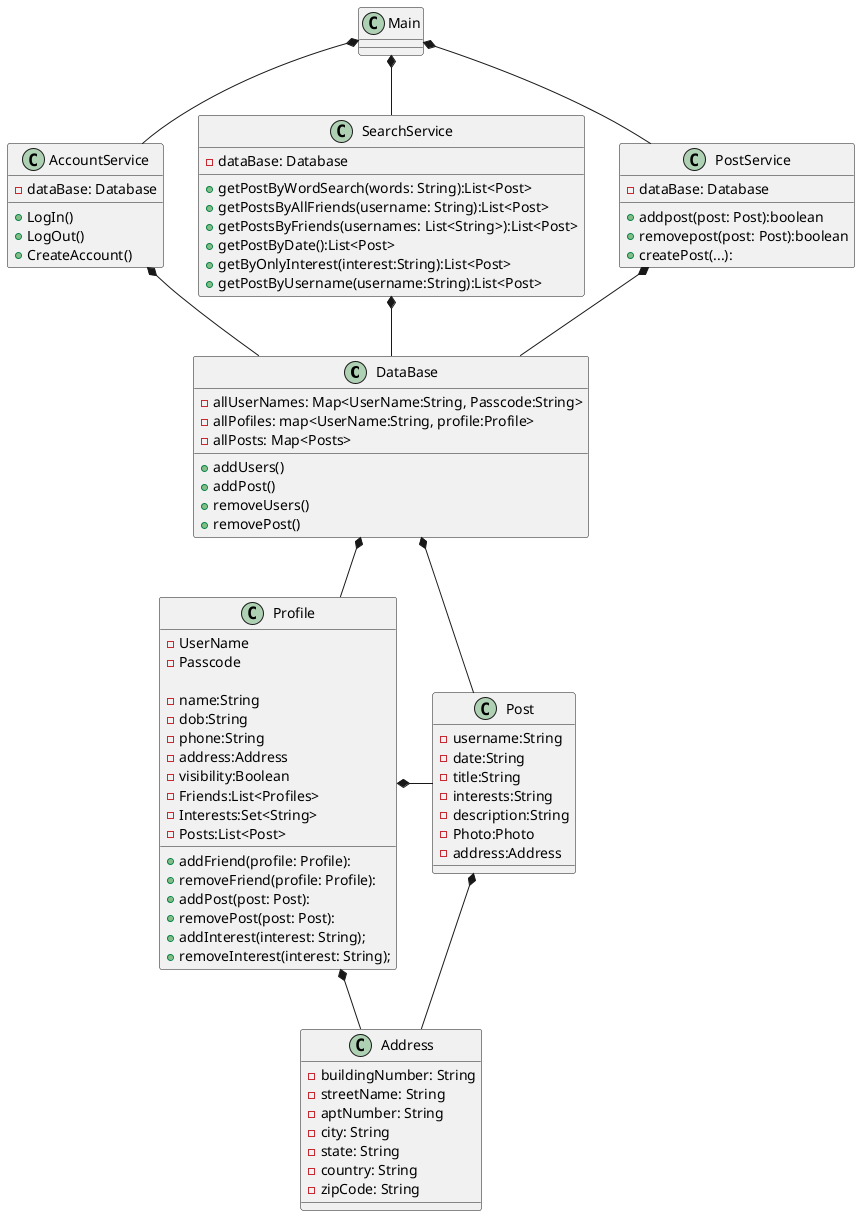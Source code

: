@startuml
'https://plantuml.com/class-diagram

class DataBase {
    -allUserNames: Map<UserName:String, Passcode:String>
    -allPofiles: map<UserName:String, profile:Profile>
    -allPosts: Map<Posts>

    + addUsers()
    + addPost()
    + removeUsers()
    + removePost()
}

class Profile {
    - UserName
    - Passcode

    - name:String
    - dob:String
    - phone:String
    - address:Address
    - visibility:Boolean
    - Friends:List<Profiles>
    - Interests:Set<String>
    - Posts:List<Post>

    + addFriend(profile: Profile):
    + removeFriend(profile: Profile):
    + addPost(post: Post):
    + removePost(post: Post):
    + addInterest(interest: String);
    + removeInterest(interest: String);

}

class Post {
    - username:String
    - date:String
    - title:String
    - interests:String
    - description:String
    - Photo:Photo
    - address:Address
}

class Address {
    - buildingNumber: String
    - streetName: String
    - aptNumber: String
    - city: String
    - state: String
    - country: String
    - zipCode: String
}

class AccountService {
    - dataBase: Database

    + LogIn()
    + LogOut()
    + CreateAccount()
}

class SearchService {
    - dataBase: Database

    + getPostByWordSearch(words: String):List<Post>
    + getPostsByAllFriends(username: String):List<Post>
    + getPostsByFriends(usernames: List<String>):List<Post>
    + getPostByDate():List<Post>
    + getByOnlyInterest(interest:String):List<Post>
    + getPostByUsername(username:String):List<Post>
}

class PostService{
    - dataBase: Database

    + addpost(post: Post):boolean
    + removepost(post: Post):boolean
    + createPost(...):
}

Main *-- AccountService
Main *-- SearchService
Main *-- PostService

AccountService *-- DataBase
SearchService *-- DataBase
PostService *-- DataBase

DataBase *-- Profile
DataBase *-- Post

Profile *- Post
Profile *-- Address

Post *- Address

@enduml